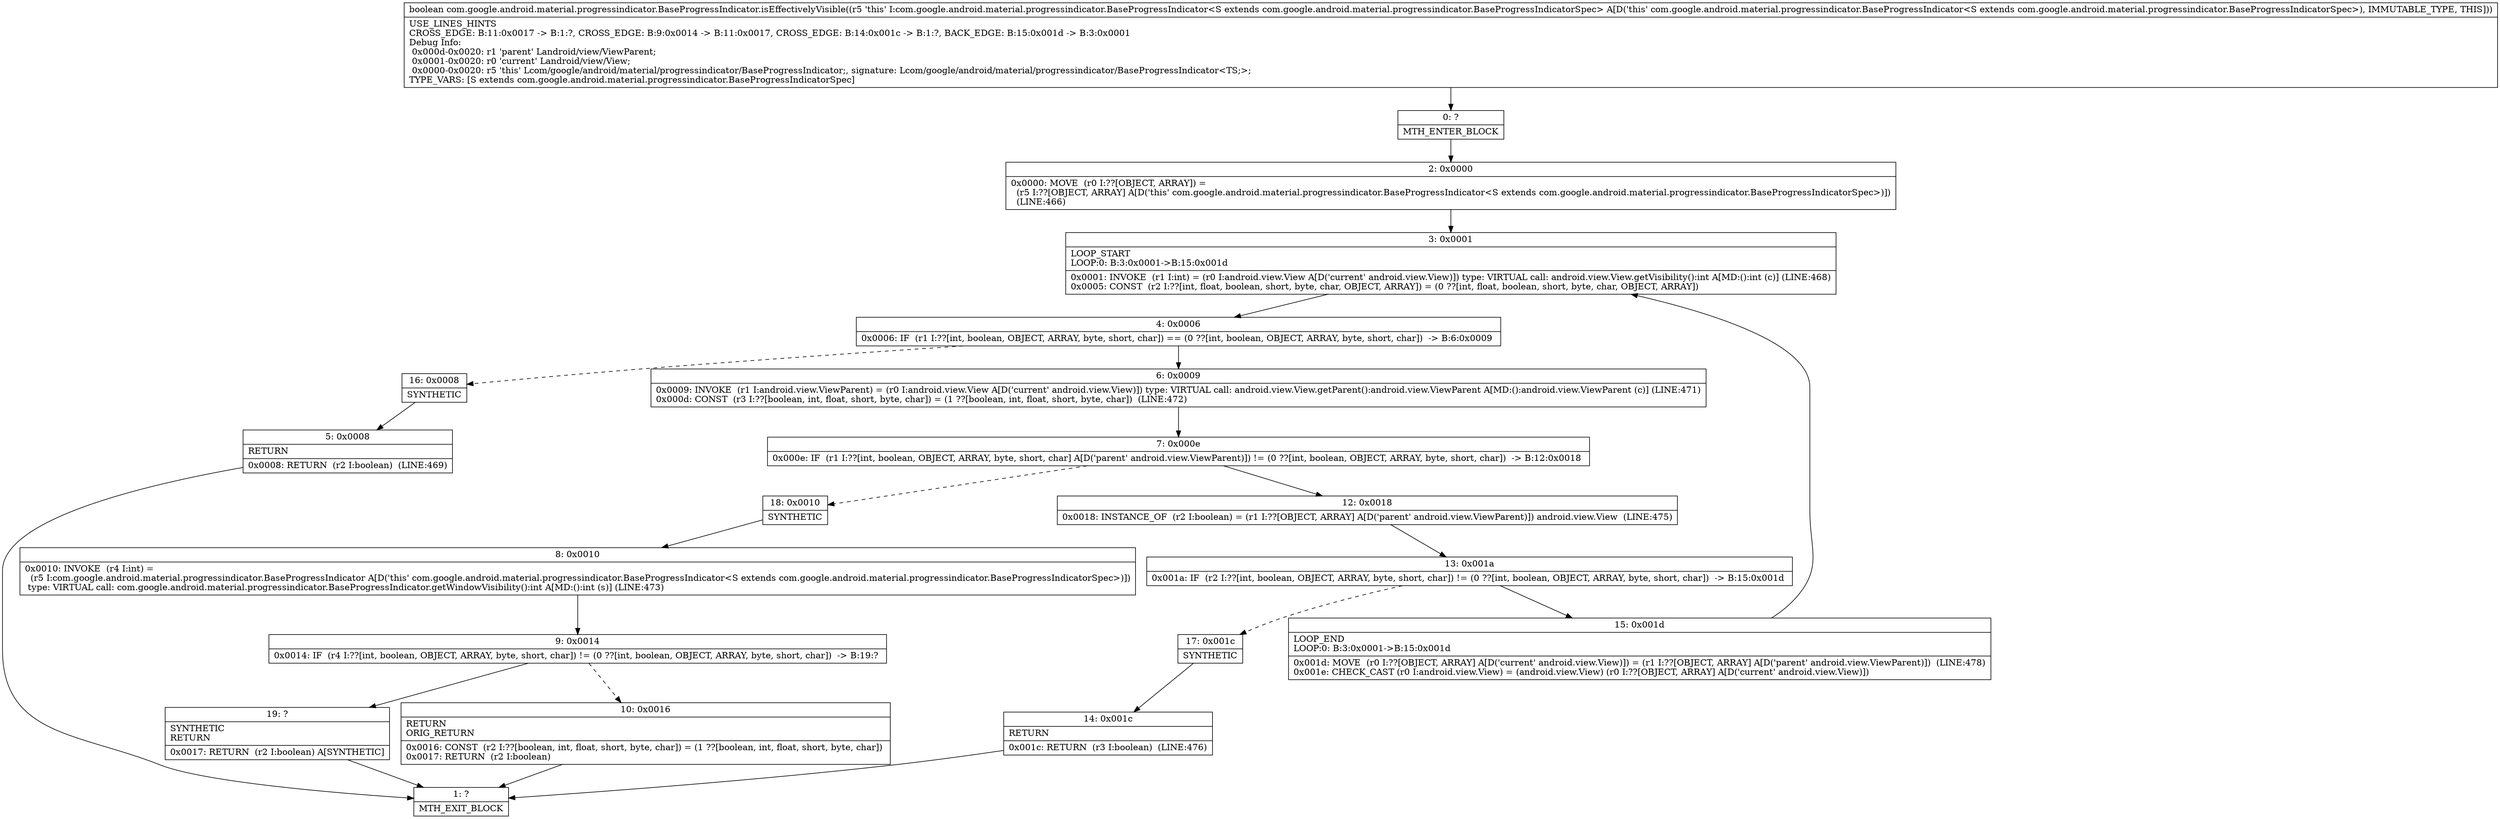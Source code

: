digraph "CFG forcom.google.android.material.progressindicator.BaseProgressIndicator.isEffectivelyVisible()Z" {
Node_0 [shape=record,label="{0\:\ ?|MTH_ENTER_BLOCK\l}"];
Node_2 [shape=record,label="{2\:\ 0x0000|0x0000: MOVE  (r0 I:??[OBJECT, ARRAY]) = \l  (r5 I:??[OBJECT, ARRAY] A[D('this' com.google.android.material.progressindicator.BaseProgressIndicator\<S extends com.google.android.material.progressindicator.BaseProgressIndicatorSpec\>)])\l  (LINE:466)\l}"];
Node_3 [shape=record,label="{3\:\ 0x0001|LOOP_START\lLOOP:0: B:3:0x0001\-\>B:15:0x001d\l|0x0001: INVOKE  (r1 I:int) = (r0 I:android.view.View A[D('current' android.view.View)]) type: VIRTUAL call: android.view.View.getVisibility():int A[MD:():int (c)] (LINE:468)\l0x0005: CONST  (r2 I:??[int, float, boolean, short, byte, char, OBJECT, ARRAY]) = (0 ??[int, float, boolean, short, byte, char, OBJECT, ARRAY]) \l}"];
Node_4 [shape=record,label="{4\:\ 0x0006|0x0006: IF  (r1 I:??[int, boolean, OBJECT, ARRAY, byte, short, char]) == (0 ??[int, boolean, OBJECT, ARRAY, byte, short, char])  \-\> B:6:0x0009 \l}"];
Node_6 [shape=record,label="{6\:\ 0x0009|0x0009: INVOKE  (r1 I:android.view.ViewParent) = (r0 I:android.view.View A[D('current' android.view.View)]) type: VIRTUAL call: android.view.View.getParent():android.view.ViewParent A[MD:():android.view.ViewParent (c)] (LINE:471)\l0x000d: CONST  (r3 I:??[boolean, int, float, short, byte, char]) = (1 ??[boolean, int, float, short, byte, char])  (LINE:472)\l}"];
Node_7 [shape=record,label="{7\:\ 0x000e|0x000e: IF  (r1 I:??[int, boolean, OBJECT, ARRAY, byte, short, char] A[D('parent' android.view.ViewParent)]) != (0 ??[int, boolean, OBJECT, ARRAY, byte, short, char])  \-\> B:12:0x0018 \l}"];
Node_12 [shape=record,label="{12\:\ 0x0018|0x0018: INSTANCE_OF  (r2 I:boolean) = (r1 I:??[OBJECT, ARRAY] A[D('parent' android.view.ViewParent)]) android.view.View  (LINE:475)\l}"];
Node_13 [shape=record,label="{13\:\ 0x001a|0x001a: IF  (r2 I:??[int, boolean, OBJECT, ARRAY, byte, short, char]) != (0 ??[int, boolean, OBJECT, ARRAY, byte, short, char])  \-\> B:15:0x001d \l}"];
Node_15 [shape=record,label="{15\:\ 0x001d|LOOP_END\lLOOP:0: B:3:0x0001\-\>B:15:0x001d\l|0x001d: MOVE  (r0 I:??[OBJECT, ARRAY] A[D('current' android.view.View)]) = (r1 I:??[OBJECT, ARRAY] A[D('parent' android.view.ViewParent)])  (LINE:478)\l0x001e: CHECK_CAST (r0 I:android.view.View) = (android.view.View) (r0 I:??[OBJECT, ARRAY] A[D('current' android.view.View)]) \l}"];
Node_17 [shape=record,label="{17\:\ 0x001c|SYNTHETIC\l}"];
Node_14 [shape=record,label="{14\:\ 0x001c|RETURN\l|0x001c: RETURN  (r3 I:boolean)  (LINE:476)\l}"];
Node_1 [shape=record,label="{1\:\ ?|MTH_EXIT_BLOCK\l}"];
Node_18 [shape=record,label="{18\:\ 0x0010|SYNTHETIC\l}"];
Node_8 [shape=record,label="{8\:\ 0x0010|0x0010: INVOKE  (r4 I:int) = \l  (r5 I:com.google.android.material.progressindicator.BaseProgressIndicator A[D('this' com.google.android.material.progressindicator.BaseProgressIndicator\<S extends com.google.android.material.progressindicator.BaseProgressIndicatorSpec\>)])\l type: VIRTUAL call: com.google.android.material.progressindicator.BaseProgressIndicator.getWindowVisibility():int A[MD:():int (s)] (LINE:473)\l}"];
Node_9 [shape=record,label="{9\:\ 0x0014|0x0014: IF  (r4 I:??[int, boolean, OBJECT, ARRAY, byte, short, char]) != (0 ??[int, boolean, OBJECT, ARRAY, byte, short, char])  \-\> B:19:? \l}"];
Node_10 [shape=record,label="{10\:\ 0x0016|RETURN\lORIG_RETURN\l|0x0016: CONST  (r2 I:??[boolean, int, float, short, byte, char]) = (1 ??[boolean, int, float, short, byte, char]) \l0x0017: RETURN  (r2 I:boolean) \l}"];
Node_19 [shape=record,label="{19\:\ ?|SYNTHETIC\lRETURN\l|0x0017: RETURN  (r2 I:boolean) A[SYNTHETIC]\l}"];
Node_16 [shape=record,label="{16\:\ 0x0008|SYNTHETIC\l}"];
Node_5 [shape=record,label="{5\:\ 0x0008|RETURN\l|0x0008: RETURN  (r2 I:boolean)  (LINE:469)\l}"];
MethodNode[shape=record,label="{boolean com.google.android.material.progressindicator.BaseProgressIndicator.isEffectivelyVisible((r5 'this' I:com.google.android.material.progressindicator.BaseProgressIndicator\<S extends com.google.android.material.progressindicator.BaseProgressIndicatorSpec\> A[D('this' com.google.android.material.progressindicator.BaseProgressIndicator\<S extends com.google.android.material.progressindicator.BaseProgressIndicatorSpec\>), IMMUTABLE_TYPE, THIS]))  | USE_LINES_HINTS\lCROSS_EDGE: B:11:0x0017 \-\> B:1:?, CROSS_EDGE: B:9:0x0014 \-\> B:11:0x0017, CROSS_EDGE: B:14:0x001c \-\> B:1:?, BACK_EDGE: B:15:0x001d \-\> B:3:0x0001\lDebug Info:\l  0x000d\-0x0020: r1 'parent' Landroid\/view\/ViewParent;\l  0x0001\-0x0020: r0 'current' Landroid\/view\/View;\l  0x0000\-0x0020: r5 'this' Lcom\/google\/android\/material\/progressindicator\/BaseProgressIndicator;, signature: Lcom\/google\/android\/material\/progressindicator\/BaseProgressIndicator\<TS;\>;\lTYPE_VARS: [S extends com.google.android.material.progressindicator.BaseProgressIndicatorSpec]\l}"];
MethodNode -> Node_0;Node_0 -> Node_2;
Node_2 -> Node_3;
Node_3 -> Node_4;
Node_4 -> Node_6;
Node_4 -> Node_16[style=dashed];
Node_6 -> Node_7;
Node_7 -> Node_12;
Node_7 -> Node_18[style=dashed];
Node_12 -> Node_13;
Node_13 -> Node_15;
Node_13 -> Node_17[style=dashed];
Node_15 -> Node_3;
Node_17 -> Node_14;
Node_14 -> Node_1;
Node_18 -> Node_8;
Node_8 -> Node_9;
Node_9 -> Node_10[style=dashed];
Node_9 -> Node_19;
Node_10 -> Node_1;
Node_19 -> Node_1;
Node_16 -> Node_5;
Node_5 -> Node_1;
}

